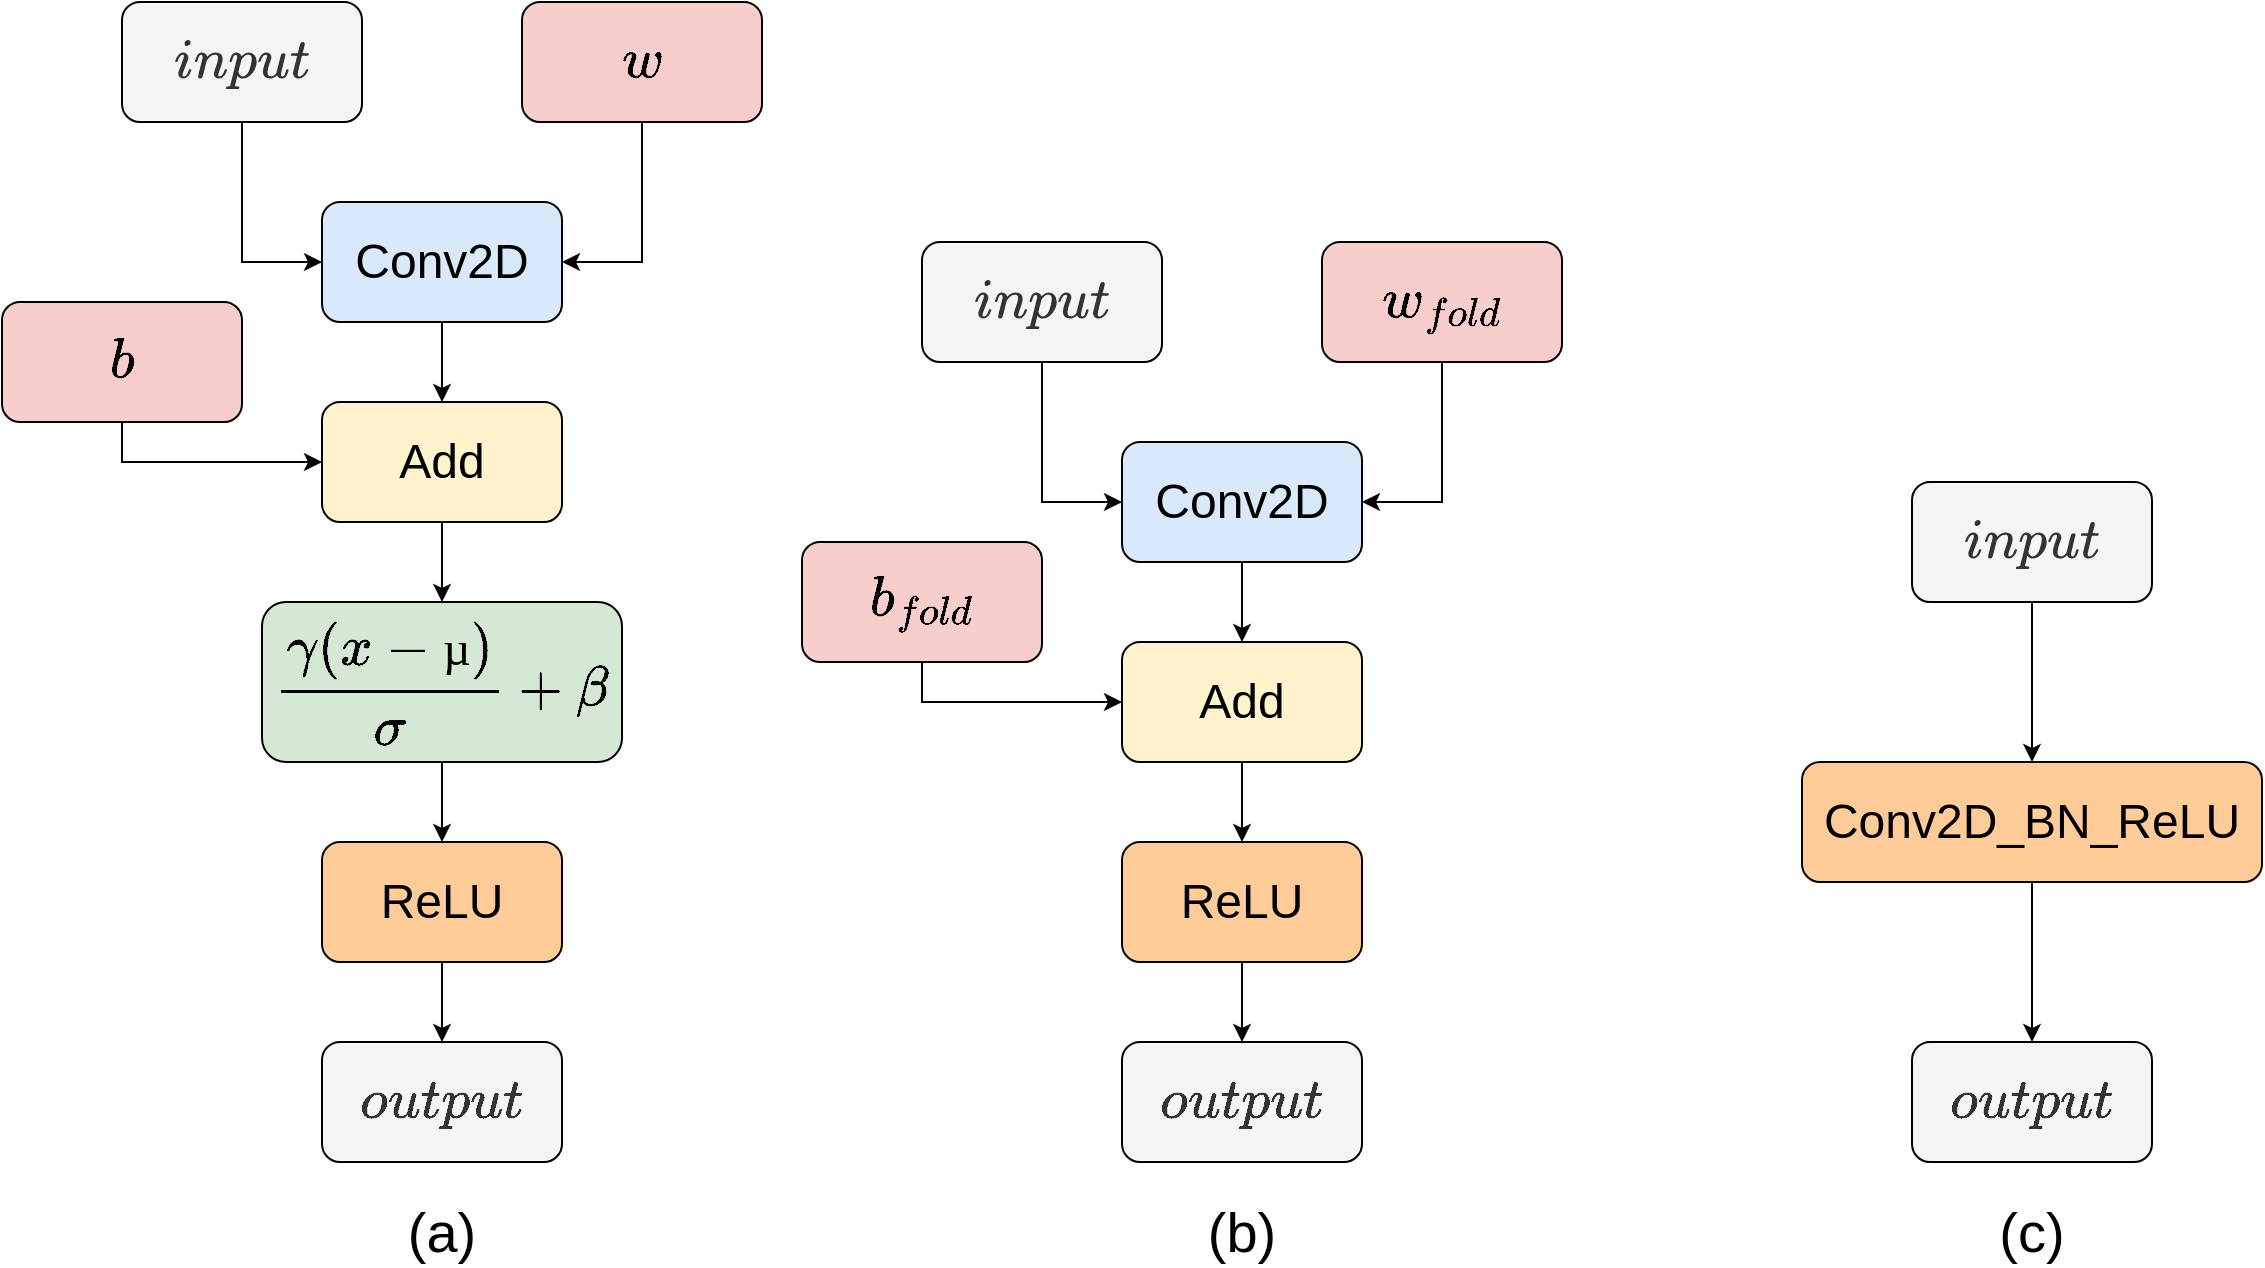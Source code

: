 <mxfile version="24.7.17">
  <diagram name="Page-1" id="C6ClIoymzsHJ_qzMigmv">
    <mxGraphModel dx="2029" dy="1131" grid="1" gridSize="10" guides="1" tooltips="1" connect="1" arrows="1" fold="1" page="1" pageScale="1" pageWidth="850" pageHeight="1100" math="1" shadow="0">
      <root>
        <mxCell id="0" />
        <mxCell id="1" parent="0" />
        <mxCell id="zUTuSRsWvm9CaBwQBfNX-7" style="edgeStyle=orthogonalEdgeStyle;rounded=0;orthogonalLoop=1;jettySize=auto;html=1;entryX=0.5;entryY=0;entryDx=0;entryDy=0;" parent="1" source="zUTuSRsWvm9CaBwQBfNX-1" target="zUTuSRsWvm9CaBwQBfNX-6" edge="1">
          <mxGeometry relative="1" as="geometry" />
        </mxCell>
        <mxCell id="zUTuSRsWvm9CaBwQBfNX-1" value="&lt;span style=&quot;font-size: 24px;&quot;&gt;Conv2D&lt;/span&gt;" style="rounded=1;whiteSpace=wrap;html=1;fillColor=#dae8fc;strokeColor=default;" parent="1" vertex="1">
          <mxGeometry x="240" y="200" width="120" height="60" as="geometry" />
        </mxCell>
        <mxCell id="zUTuSRsWvm9CaBwQBfNX-3" style="edgeStyle=orthogonalEdgeStyle;rounded=0;orthogonalLoop=1;jettySize=auto;html=1;entryX=0;entryY=0.5;entryDx=0;entryDy=0;" parent="1" source="zUTuSRsWvm9CaBwQBfNX-2" target="zUTuSRsWvm9CaBwQBfNX-1" edge="1">
          <mxGeometry relative="1" as="geometry" />
        </mxCell>
        <mxCell id="zUTuSRsWvm9CaBwQBfNX-2" value="&lt;font style=&quot;font-size: 24px;&quot;&gt;&lt;svg style=&quot;vertical-align: -0.439ex;&quot; xmlns:xlink=&quot;http://www.w3.org/1999/xlink&quot; viewBox=&quot;0 -661 2381 855&quot; role=&quot;img&quot; height=&quot;1.934ex&quot; width=&quot;5.387ex&quot; xmlns=&quot;http://www.w3.org/2000/svg&quot;&gt;&lt;defs&gt;&lt;path d=&quot;M184 600Q184 624 203 642T247 661Q265 661 277 649T290 619Q290 596 270 577T226 557Q211 557 198 567T184 600ZM21 287Q21 295 30 318T54 369T98 420T158 442Q197 442 223 419T250 357Q250 340 236 301T196 196T154 83Q149 61 149 51Q149 26 166 26Q175 26 185 29T208 43T235 78T260 137Q263 149 265 151T282 153Q302 153 302 143Q302 135 293 112T268 61T223 11T161 -11Q129 -11 102 10T74 74Q74 91 79 106T122 220Q160 321 166 341T173 380Q173 404 156 404H154Q124 404 99 371T61 287Q60 286 59 284T58 281T56 279T53 278T49 278T41 278H27Q21 284 21 287Z&quot; id=&quot;MJX-2-TEX-I-1D456&quot;&gt;&lt;/path&gt;&lt;path d=&quot;M21 287Q22 293 24 303T36 341T56 388T89 425T135 442Q171 442 195 424T225 390T231 369Q231 367 232 367L243 378Q304 442 382 442Q436 442 469 415T503 336T465 179T427 52Q427 26 444 26Q450 26 453 27Q482 32 505 65T540 145Q542 153 560 153Q580 153 580 145Q580 144 576 130Q568 101 554 73T508 17T439 -10Q392 -10 371 17T350 73Q350 92 386 193T423 345Q423 404 379 404H374Q288 404 229 303L222 291L189 157Q156 26 151 16Q138 -11 108 -11Q95 -11 87 -5T76 7T74 17Q74 30 112 180T152 343Q153 348 153 366Q153 405 129 405Q91 405 66 305Q60 285 60 284Q58 278 41 278H27Q21 284 21 287Z&quot; id=&quot;MJX-2-TEX-I-1D45B&quot;&gt;&lt;/path&gt;&lt;path d=&quot;M23 287Q24 290 25 295T30 317T40 348T55 381T75 411T101 433T134 442Q209 442 230 378L240 387Q302 442 358 442Q423 442 460 395T497 281Q497 173 421 82T249 -10Q227 -10 210 -4Q199 1 187 11T168 28L161 36Q160 35 139 -51T118 -138Q118 -144 126 -145T163 -148H188Q194 -155 194 -157T191 -175Q188 -187 185 -190T172 -194Q170 -194 161 -194T127 -193T65 -192Q-5 -192 -24 -194H-32Q-39 -187 -39 -183Q-37 -156 -26 -148H-6Q28 -147 33 -136Q36 -130 94 103T155 350Q156 355 156 364Q156 405 131 405Q109 405 94 377T71 316T59 280Q57 278 43 278H29Q23 284 23 287ZM178 102Q200 26 252 26Q282 26 310 49T356 107Q374 141 392 215T411 325V331Q411 405 350 405Q339 405 328 402T306 393T286 380T269 365T254 350T243 336T235 326L232 322Q232 321 229 308T218 264T204 212Q178 106 178 102Z&quot; id=&quot;MJX-2-TEX-I-1D45D&quot;&gt;&lt;/path&gt;&lt;path d=&quot;M21 287Q21 295 30 318T55 370T99 420T158 442Q204 442 227 417T250 358Q250 340 216 246T182 105Q182 62 196 45T238 27T291 44T328 78L339 95Q341 99 377 247Q407 367 413 387T427 416Q444 431 463 431Q480 431 488 421T496 402L420 84Q419 79 419 68Q419 43 426 35T447 26Q469 29 482 57T512 145Q514 153 532 153Q551 153 551 144Q550 139 549 130T540 98T523 55T498 17T462 -8Q454 -10 438 -10Q372 -10 347 46Q345 45 336 36T318 21T296 6T267 -6T233 -11Q189 -11 155 7Q103 38 103 113Q103 170 138 262T173 379Q173 380 173 381Q173 390 173 393T169 400T158 404H154Q131 404 112 385T82 344T65 302T57 280Q55 278 41 278H27Q21 284 21 287Z&quot; id=&quot;MJX-2-TEX-I-1D462&quot;&gt;&lt;/path&gt;&lt;path d=&quot;M26 385Q19 392 19 395Q19 399 22 411T27 425Q29 430 36 430T87 431H140L159 511Q162 522 166 540T173 566T179 586T187 603T197 615T211 624T229 626Q247 625 254 615T261 596Q261 589 252 549T232 470L222 433Q222 431 272 431H323Q330 424 330 420Q330 398 317 385H210L174 240Q135 80 135 68Q135 26 162 26Q197 26 230 60T283 144Q285 150 288 151T303 153H307Q322 153 322 145Q322 142 319 133Q314 117 301 95T267 48T216 6T155 -11Q125 -11 98 4T59 56Q57 64 57 83V101L92 241Q127 382 128 383Q128 385 77 385H26Z&quot; id=&quot;MJX-2-TEX-I-1D461&quot;&gt;&lt;/path&gt;&lt;/defs&gt;&lt;g transform=&quot;scale(1,-1)&quot; stroke-width=&quot;0&quot; fill=&quot;currentColor&quot; stroke=&quot;currentColor&quot;&gt;&lt;g data-mml-node=&quot;math&quot;&gt;&lt;g data-mml-node=&quot;mi&quot;&gt;&lt;use xlink:href=&quot;#MJX-2-TEX-I-1D456&quot; data-c=&quot;1D456&quot;&gt;&lt;/use&gt;&lt;/g&gt;&lt;g transform=&quot;translate(345,0)&quot; data-mml-node=&quot;mi&quot;&gt;&lt;use xlink:href=&quot;#MJX-2-TEX-I-1D45B&quot; data-c=&quot;1D45B&quot;&gt;&lt;/use&gt;&lt;/g&gt;&lt;g transform=&quot;translate(945,0)&quot; data-mml-node=&quot;mi&quot;&gt;&lt;use xlink:href=&quot;#MJX-2-TEX-I-1D45D&quot; data-c=&quot;1D45D&quot;&gt;&lt;/use&gt;&lt;/g&gt;&lt;g transform=&quot;translate(1448,0)&quot; data-mml-node=&quot;mi&quot;&gt;&lt;use xlink:href=&quot;#MJX-2-TEX-I-1D462&quot; data-c=&quot;1D462&quot;&gt;&lt;/use&gt;&lt;/g&gt;&lt;g transform=&quot;translate(2020,0)&quot; data-mml-node=&quot;mi&quot;&gt;&lt;use xlink:href=&quot;#MJX-2-TEX-I-1D461&quot; data-c=&quot;1D461&quot;&gt;&lt;/use&gt;&lt;/g&gt;&lt;/g&gt;&lt;/g&gt;&lt;/svg&gt;&lt;/font&gt;" style="rounded=1;whiteSpace=wrap;html=1;fillColor=#f5f5f5;fontColor=#333333;strokeColor=#000000;" parent="1" vertex="1">
          <mxGeometry x="140" y="100" width="120" height="60" as="geometry" />
        </mxCell>
        <mxCell id="zUTuSRsWvm9CaBwQBfNX-5" style="edgeStyle=orthogonalEdgeStyle;rounded=0;orthogonalLoop=1;jettySize=auto;html=1;entryX=1;entryY=0.5;entryDx=0;entryDy=0;" parent="1" source="zUTuSRsWvm9CaBwQBfNX-4" target="zUTuSRsWvm9CaBwQBfNX-1" edge="1">
          <mxGeometry relative="1" as="geometry" />
        </mxCell>
        <mxCell id="zUTuSRsWvm9CaBwQBfNX-4" value="&lt;font style=&quot;font-size: 24px;&quot;&gt;$$w$$&lt;/font&gt;" style="rounded=1;whiteSpace=wrap;html=1;fillColor=#f8cecc;strokeColor=#000000;" parent="1" vertex="1">
          <mxGeometry x="340" y="100" width="120" height="60" as="geometry" />
        </mxCell>
        <mxCell id="ydIf0Ypbo7RdRUqN858_-9" style="edgeStyle=orthogonalEdgeStyle;rounded=0;orthogonalLoop=1;jettySize=auto;html=1;entryX=0.5;entryY=0;entryDx=0;entryDy=0;" parent="1" source="zUTuSRsWvm9CaBwQBfNX-6" target="ydIf0Ypbo7RdRUqN858_-1" edge="1">
          <mxGeometry relative="1" as="geometry" />
        </mxCell>
        <mxCell id="zUTuSRsWvm9CaBwQBfNX-6" value="&lt;font style=&quot;font-size: 24px;&quot;&gt;Add&lt;/font&gt;" style="rounded=1;whiteSpace=wrap;html=1;fillColor=#fff2cc;strokeColor=default;" parent="1" vertex="1">
          <mxGeometry x="240" y="300" width="120" height="60" as="geometry" />
        </mxCell>
        <mxCell id="zUTuSRsWvm9CaBwQBfNX-9" style="edgeStyle=orthogonalEdgeStyle;rounded=0;orthogonalLoop=1;jettySize=auto;html=1;entryX=0;entryY=0.5;entryDx=0;entryDy=0;exitX=0.5;exitY=1;exitDx=0;exitDy=0;" parent="1" source="zUTuSRsWvm9CaBwQBfNX-8" target="zUTuSRsWvm9CaBwQBfNX-6" edge="1">
          <mxGeometry relative="1" as="geometry" />
        </mxCell>
        <mxCell id="zUTuSRsWvm9CaBwQBfNX-8" value="&lt;span style=&quot;font-size: 24px;&quot;&gt;$$b$$&lt;/span&gt;" style="rounded=1;whiteSpace=wrap;html=1;fillColor=#f8cecc;strokeColor=default;" parent="1" vertex="1">
          <mxGeometry x="80" y="250" width="120" height="60" as="geometry" />
        </mxCell>
        <mxCell id="zUTuSRsWvm9CaBwQBfNX-10" value="&lt;font style=&quot;font-size: 24px;&quot;&gt;$$output$$&lt;/font&gt;" style="rounded=1;whiteSpace=wrap;html=1;fillColor=#f5f5f5;fontColor=#333333;strokeColor=#000000;" parent="1" vertex="1">
          <mxGeometry x="240" y="620" width="120" height="60" as="geometry" />
        </mxCell>
        <mxCell id="CXD5p1UT6_eZwbfteVu4-1" style="edgeStyle=orthogonalEdgeStyle;rounded=0;orthogonalLoop=1;jettySize=auto;html=1;entryX=0.5;entryY=0;entryDx=0;entryDy=0;" parent="1" source="ydIf0Ypbo7RdRUqN858_-1" target="ydIf0Ypbo7RdRUqN858_-5" edge="1">
          <mxGeometry relative="1" as="geometry" />
        </mxCell>
        <mxCell id="ydIf0Ypbo7RdRUqN858_-1" value="&lt;font style=&quot;font-size: 24px;&quot;&gt;$$\frac{γ(x − µ)}{σ} + β&lt;br&gt;$$&lt;/font&gt;" style="rounded=1;whiteSpace=wrap;html=1;fillColor=#d5e8d4;strokeColor=default;" parent="1" vertex="1">
          <mxGeometry x="210" y="400" width="180" height="80" as="geometry" />
        </mxCell>
        <mxCell id="CXD5p1UT6_eZwbfteVu4-2" style="edgeStyle=orthogonalEdgeStyle;rounded=0;orthogonalLoop=1;jettySize=auto;html=1;exitX=0.5;exitY=1;exitDx=0;exitDy=0;entryX=0.5;entryY=0;entryDx=0;entryDy=0;" parent="1" source="ydIf0Ypbo7RdRUqN858_-5" target="zUTuSRsWvm9CaBwQBfNX-10" edge="1">
          <mxGeometry relative="1" as="geometry" />
        </mxCell>
        <mxCell id="ydIf0Ypbo7RdRUqN858_-5" value="&lt;font style=&quot;font-size: 24px;&quot;&gt;ReLU&lt;/font&gt;" style="rounded=1;whiteSpace=wrap;html=1;fillColor=#ffcc99;strokeColor=default;" parent="1" vertex="1">
          <mxGeometry x="240" y="520" width="120" height="60" as="geometry" />
        </mxCell>
        <mxCell id="CXD5p1UT6_eZwbfteVu4-4" style="edgeStyle=orthogonalEdgeStyle;rounded=0;orthogonalLoop=1;jettySize=auto;html=1;entryX=0.5;entryY=0;entryDx=0;entryDy=0;" parent="1" source="CXD5p1UT6_eZwbfteVu4-5" target="CXD5p1UT6_eZwbfteVu4-11" edge="1">
          <mxGeometry relative="1" as="geometry" />
        </mxCell>
        <mxCell id="CXD5p1UT6_eZwbfteVu4-5" value="&lt;span style=&quot;font-size: 24px;&quot;&gt;Conv2D&lt;/span&gt;" style="rounded=1;whiteSpace=wrap;html=1;fillColor=#dae8fc;strokeColor=default;" parent="1" vertex="1">
          <mxGeometry x="640" y="320" width="120" height="60" as="geometry" />
        </mxCell>
        <mxCell id="CXD5p1UT6_eZwbfteVu4-6" style="edgeStyle=orthogonalEdgeStyle;rounded=0;orthogonalLoop=1;jettySize=auto;html=1;entryX=0;entryY=0.5;entryDx=0;entryDy=0;" parent="1" source="CXD5p1UT6_eZwbfteVu4-7" target="CXD5p1UT6_eZwbfteVu4-5" edge="1">
          <mxGeometry relative="1" as="geometry" />
        </mxCell>
        <mxCell id="CXD5p1UT6_eZwbfteVu4-7" value="&lt;font style=&quot;font-size: 24px;&quot;&gt;&lt;svg style=&quot;vertical-align: -0.439ex;&quot; xmlns:xlink=&quot;http://www.w3.org/1999/xlink&quot; viewBox=&quot;0 -661 2381 855&quot; role=&quot;img&quot; height=&quot;1.934ex&quot; width=&quot;5.387ex&quot; xmlns=&quot;http://www.w3.org/2000/svg&quot;&gt;&lt;defs&gt;&lt;path d=&quot;M184 600Q184 624 203 642T247 661Q265 661 277 649T290 619Q290 596 270 577T226 557Q211 557 198 567T184 600ZM21 287Q21 295 30 318T54 369T98 420T158 442Q197 442 223 419T250 357Q250 340 236 301T196 196T154 83Q149 61 149 51Q149 26 166 26Q175 26 185 29T208 43T235 78T260 137Q263 149 265 151T282 153Q302 153 302 143Q302 135 293 112T268 61T223 11T161 -11Q129 -11 102 10T74 74Q74 91 79 106T122 220Q160 321 166 341T173 380Q173 404 156 404H154Q124 404 99 371T61 287Q60 286 59 284T58 281T56 279T53 278T49 278T41 278H27Q21 284 21 287Z&quot; id=&quot;MJX-2-TEX-I-1D456&quot;&gt;&lt;/path&gt;&lt;path d=&quot;M21 287Q22 293 24 303T36 341T56 388T89 425T135 442Q171 442 195 424T225 390T231 369Q231 367 232 367L243 378Q304 442 382 442Q436 442 469 415T503 336T465 179T427 52Q427 26 444 26Q450 26 453 27Q482 32 505 65T540 145Q542 153 560 153Q580 153 580 145Q580 144 576 130Q568 101 554 73T508 17T439 -10Q392 -10 371 17T350 73Q350 92 386 193T423 345Q423 404 379 404H374Q288 404 229 303L222 291L189 157Q156 26 151 16Q138 -11 108 -11Q95 -11 87 -5T76 7T74 17Q74 30 112 180T152 343Q153 348 153 366Q153 405 129 405Q91 405 66 305Q60 285 60 284Q58 278 41 278H27Q21 284 21 287Z&quot; id=&quot;MJX-2-TEX-I-1D45B&quot;&gt;&lt;/path&gt;&lt;path d=&quot;M23 287Q24 290 25 295T30 317T40 348T55 381T75 411T101 433T134 442Q209 442 230 378L240 387Q302 442 358 442Q423 442 460 395T497 281Q497 173 421 82T249 -10Q227 -10 210 -4Q199 1 187 11T168 28L161 36Q160 35 139 -51T118 -138Q118 -144 126 -145T163 -148H188Q194 -155 194 -157T191 -175Q188 -187 185 -190T172 -194Q170 -194 161 -194T127 -193T65 -192Q-5 -192 -24 -194H-32Q-39 -187 -39 -183Q-37 -156 -26 -148H-6Q28 -147 33 -136Q36 -130 94 103T155 350Q156 355 156 364Q156 405 131 405Q109 405 94 377T71 316T59 280Q57 278 43 278H29Q23 284 23 287ZM178 102Q200 26 252 26Q282 26 310 49T356 107Q374 141 392 215T411 325V331Q411 405 350 405Q339 405 328 402T306 393T286 380T269 365T254 350T243 336T235 326L232 322Q232 321 229 308T218 264T204 212Q178 106 178 102Z&quot; id=&quot;MJX-2-TEX-I-1D45D&quot;&gt;&lt;/path&gt;&lt;path d=&quot;M21 287Q21 295 30 318T55 370T99 420T158 442Q204 442 227 417T250 358Q250 340 216 246T182 105Q182 62 196 45T238 27T291 44T328 78L339 95Q341 99 377 247Q407 367 413 387T427 416Q444 431 463 431Q480 431 488 421T496 402L420 84Q419 79 419 68Q419 43 426 35T447 26Q469 29 482 57T512 145Q514 153 532 153Q551 153 551 144Q550 139 549 130T540 98T523 55T498 17T462 -8Q454 -10 438 -10Q372 -10 347 46Q345 45 336 36T318 21T296 6T267 -6T233 -11Q189 -11 155 7Q103 38 103 113Q103 170 138 262T173 379Q173 380 173 381Q173 390 173 393T169 400T158 404H154Q131 404 112 385T82 344T65 302T57 280Q55 278 41 278H27Q21 284 21 287Z&quot; id=&quot;MJX-2-TEX-I-1D462&quot;&gt;&lt;/path&gt;&lt;path d=&quot;M26 385Q19 392 19 395Q19 399 22 411T27 425Q29 430 36 430T87 431H140L159 511Q162 522 166 540T173 566T179 586T187 603T197 615T211 624T229 626Q247 625 254 615T261 596Q261 589 252 549T232 470L222 433Q222 431 272 431H323Q330 424 330 420Q330 398 317 385H210L174 240Q135 80 135 68Q135 26 162 26Q197 26 230 60T283 144Q285 150 288 151T303 153H307Q322 153 322 145Q322 142 319 133Q314 117 301 95T267 48T216 6T155 -11Q125 -11 98 4T59 56Q57 64 57 83V101L92 241Q127 382 128 383Q128 385 77 385H26Z&quot; id=&quot;MJX-2-TEX-I-1D461&quot;&gt;&lt;/path&gt;&lt;/defs&gt;&lt;g transform=&quot;scale(1,-1)&quot; stroke-width=&quot;0&quot; fill=&quot;currentColor&quot; stroke=&quot;currentColor&quot;&gt;&lt;g data-mml-node=&quot;math&quot;&gt;&lt;g data-mml-node=&quot;mi&quot;&gt;&lt;use xlink:href=&quot;#MJX-2-TEX-I-1D456&quot; data-c=&quot;1D456&quot;&gt;&lt;/use&gt;&lt;/g&gt;&lt;g transform=&quot;translate(345,0)&quot; data-mml-node=&quot;mi&quot;&gt;&lt;use xlink:href=&quot;#MJX-2-TEX-I-1D45B&quot; data-c=&quot;1D45B&quot;&gt;&lt;/use&gt;&lt;/g&gt;&lt;g transform=&quot;translate(945,0)&quot; data-mml-node=&quot;mi&quot;&gt;&lt;use xlink:href=&quot;#MJX-2-TEX-I-1D45D&quot; data-c=&quot;1D45D&quot;&gt;&lt;/use&gt;&lt;/g&gt;&lt;g transform=&quot;translate(1448,0)&quot; data-mml-node=&quot;mi&quot;&gt;&lt;use xlink:href=&quot;#MJX-2-TEX-I-1D462&quot; data-c=&quot;1D462&quot;&gt;&lt;/use&gt;&lt;/g&gt;&lt;g transform=&quot;translate(2020,0)&quot; data-mml-node=&quot;mi&quot;&gt;&lt;use xlink:href=&quot;#MJX-2-TEX-I-1D461&quot; data-c=&quot;1D461&quot;&gt;&lt;/use&gt;&lt;/g&gt;&lt;/g&gt;&lt;/g&gt;&lt;/svg&gt;&lt;/font&gt;" style="rounded=1;whiteSpace=wrap;html=1;fillColor=#f5f5f5;fontColor=#333333;strokeColor=#000000;" parent="1" vertex="1">
          <mxGeometry x="540" y="220" width="120" height="60" as="geometry" />
        </mxCell>
        <mxCell id="CXD5p1UT6_eZwbfteVu4-8" style="edgeStyle=orthogonalEdgeStyle;rounded=0;orthogonalLoop=1;jettySize=auto;html=1;entryX=1;entryY=0.5;entryDx=0;entryDy=0;" parent="1" source="CXD5p1UT6_eZwbfteVu4-9" target="CXD5p1UT6_eZwbfteVu4-5" edge="1">
          <mxGeometry relative="1" as="geometry" />
        </mxCell>
        <mxCell id="CXD5p1UT6_eZwbfteVu4-9" value="&lt;span style=&quot;font-size: 24px;&quot;&gt;$$w_{fold}$$&lt;/span&gt;" style="rounded=1;whiteSpace=wrap;html=1;fillColor=#f8cecc;strokeColor=#000000;" parent="1" vertex="1">
          <mxGeometry x="740" y="220" width="120" height="60" as="geometry" />
        </mxCell>
        <mxCell id="CXD5p1UT6_eZwbfteVu4-19" style="edgeStyle=orthogonalEdgeStyle;rounded=0;orthogonalLoop=1;jettySize=auto;html=1;entryX=0.5;entryY=0;entryDx=0;entryDy=0;" parent="1" source="CXD5p1UT6_eZwbfteVu4-11" target="CXD5p1UT6_eZwbfteVu4-18" edge="1">
          <mxGeometry relative="1" as="geometry" />
        </mxCell>
        <mxCell id="CXD5p1UT6_eZwbfteVu4-11" value="&lt;font style=&quot;font-size: 24px;&quot;&gt;Add&lt;/font&gt;" style="rounded=1;whiteSpace=wrap;html=1;fillColor=#fff2cc;strokeColor=default;" parent="1" vertex="1">
          <mxGeometry x="640" y="420" width="120" height="60" as="geometry" />
        </mxCell>
        <mxCell id="CXD5p1UT6_eZwbfteVu4-12" style="edgeStyle=orthogonalEdgeStyle;rounded=0;orthogonalLoop=1;jettySize=auto;html=1;entryX=0;entryY=0.5;entryDx=0;entryDy=0;exitX=0.5;exitY=1;exitDx=0;exitDy=0;" parent="1" source="CXD5p1UT6_eZwbfteVu4-13" target="CXD5p1UT6_eZwbfteVu4-11" edge="1">
          <mxGeometry relative="1" as="geometry" />
        </mxCell>
        <mxCell id="CXD5p1UT6_eZwbfteVu4-13" value="&lt;font style=&quot;font-size: 24px;&quot;&gt;$$b_{fold}$$&lt;/font&gt;" style="rounded=1;whiteSpace=wrap;html=1;fillColor=#f8cecc;strokeColor=default;" parent="1" vertex="1">
          <mxGeometry x="480" y="370" width="120" height="60" as="geometry" />
        </mxCell>
        <mxCell id="CXD5p1UT6_eZwbfteVu4-14" value="&lt;font style=&quot;font-size: 24px;&quot;&gt;$$output$$&lt;/font&gt;" style="rounded=1;whiteSpace=wrap;html=1;fillColor=#f5f5f5;fontColor=#333333;strokeColor=#000000;" parent="1" vertex="1">
          <mxGeometry x="640" y="620" width="120" height="60" as="geometry" />
        </mxCell>
        <mxCell id="CXD5p1UT6_eZwbfteVu4-17" style="edgeStyle=orthogonalEdgeStyle;rounded=0;orthogonalLoop=1;jettySize=auto;html=1;exitX=0.5;exitY=1;exitDx=0;exitDy=0;entryX=0.5;entryY=0;entryDx=0;entryDy=0;" parent="1" source="CXD5p1UT6_eZwbfteVu4-18" target="CXD5p1UT6_eZwbfteVu4-14" edge="1">
          <mxGeometry relative="1" as="geometry" />
        </mxCell>
        <mxCell id="CXD5p1UT6_eZwbfteVu4-18" value="&lt;font style=&quot;font-size: 24px;&quot;&gt;ReLU&lt;/font&gt;" style="rounded=1;whiteSpace=wrap;html=1;fillColor=#ffcc99;strokeColor=default;" parent="1" vertex="1">
          <mxGeometry x="640" y="520" width="120" height="60" as="geometry" />
        </mxCell>
        <mxCell id="CXD5p1UT6_eZwbfteVu4-33" style="edgeStyle=orthogonalEdgeStyle;rounded=0;orthogonalLoop=1;jettySize=auto;html=1;entryX=0.5;entryY=0;entryDx=0;entryDy=0;" parent="1" source="CXD5p1UT6_eZwbfteVu4-23" target="CXD5p1UT6_eZwbfteVu4-32" edge="1">
          <mxGeometry relative="1" as="geometry" />
        </mxCell>
        <mxCell id="CXD5p1UT6_eZwbfteVu4-23" value="&lt;font style=&quot;font-size: 24px;&quot;&gt;&lt;svg style=&quot;vertical-align: -0.439ex;&quot; xmlns:xlink=&quot;http://www.w3.org/1999/xlink&quot; viewBox=&quot;0 -661 2381 855&quot; role=&quot;img&quot; height=&quot;1.934ex&quot; width=&quot;5.387ex&quot; xmlns=&quot;http://www.w3.org/2000/svg&quot;&gt;&lt;defs&gt;&lt;path d=&quot;M184 600Q184 624 203 642T247 661Q265 661 277 649T290 619Q290 596 270 577T226 557Q211 557 198 567T184 600ZM21 287Q21 295 30 318T54 369T98 420T158 442Q197 442 223 419T250 357Q250 340 236 301T196 196T154 83Q149 61 149 51Q149 26 166 26Q175 26 185 29T208 43T235 78T260 137Q263 149 265 151T282 153Q302 153 302 143Q302 135 293 112T268 61T223 11T161 -11Q129 -11 102 10T74 74Q74 91 79 106T122 220Q160 321 166 341T173 380Q173 404 156 404H154Q124 404 99 371T61 287Q60 286 59 284T58 281T56 279T53 278T49 278T41 278H27Q21 284 21 287Z&quot; id=&quot;MJX-2-TEX-I-1D456&quot;&gt;&lt;/path&gt;&lt;path d=&quot;M21 287Q22 293 24 303T36 341T56 388T89 425T135 442Q171 442 195 424T225 390T231 369Q231 367 232 367L243 378Q304 442 382 442Q436 442 469 415T503 336T465 179T427 52Q427 26 444 26Q450 26 453 27Q482 32 505 65T540 145Q542 153 560 153Q580 153 580 145Q580 144 576 130Q568 101 554 73T508 17T439 -10Q392 -10 371 17T350 73Q350 92 386 193T423 345Q423 404 379 404H374Q288 404 229 303L222 291L189 157Q156 26 151 16Q138 -11 108 -11Q95 -11 87 -5T76 7T74 17Q74 30 112 180T152 343Q153 348 153 366Q153 405 129 405Q91 405 66 305Q60 285 60 284Q58 278 41 278H27Q21 284 21 287Z&quot; id=&quot;MJX-2-TEX-I-1D45B&quot;&gt;&lt;/path&gt;&lt;path d=&quot;M23 287Q24 290 25 295T30 317T40 348T55 381T75 411T101 433T134 442Q209 442 230 378L240 387Q302 442 358 442Q423 442 460 395T497 281Q497 173 421 82T249 -10Q227 -10 210 -4Q199 1 187 11T168 28L161 36Q160 35 139 -51T118 -138Q118 -144 126 -145T163 -148H188Q194 -155 194 -157T191 -175Q188 -187 185 -190T172 -194Q170 -194 161 -194T127 -193T65 -192Q-5 -192 -24 -194H-32Q-39 -187 -39 -183Q-37 -156 -26 -148H-6Q28 -147 33 -136Q36 -130 94 103T155 350Q156 355 156 364Q156 405 131 405Q109 405 94 377T71 316T59 280Q57 278 43 278H29Q23 284 23 287ZM178 102Q200 26 252 26Q282 26 310 49T356 107Q374 141 392 215T411 325V331Q411 405 350 405Q339 405 328 402T306 393T286 380T269 365T254 350T243 336T235 326L232 322Q232 321 229 308T218 264T204 212Q178 106 178 102Z&quot; id=&quot;MJX-2-TEX-I-1D45D&quot;&gt;&lt;/path&gt;&lt;path d=&quot;M21 287Q21 295 30 318T55 370T99 420T158 442Q204 442 227 417T250 358Q250 340 216 246T182 105Q182 62 196 45T238 27T291 44T328 78L339 95Q341 99 377 247Q407 367 413 387T427 416Q444 431 463 431Q480 431 488 421T496 402L420 84Q419 79 419 68Q419 43 426 35T447 26Q469 29 482 57T512 145Q514 153 532 153Q551 153 551 144Q550 139 549 130T540 98T523 55T498 17T462 -8Q454 -10 438 -10Q372 -10 347 46Q345 45 336 36T318 21T296 6T267 -6T233 -11Q189 -11 155 7Q103 38 103 113Q103 170 138 262T173 379Q173 380 173 381Q173 390 173 393T169 400T158 404H154Q131 404 112 385T82 344T65 302T57 280Q55 278 41 278H27Q21 284 21 287Z&quot; id=&quot;MJX-2-TEX-I-1D462&quot;&gt;&lt;/path&gt;&lt;path d=&quot;M26 385Q19 392 19 395Q19 399 22 411T27 425Q29 430 36 430T87 431H140L159 511Q162 522 166 540T173 566T179 586T187 603T197 615T211 624T229 626Q247 625 254 615T261 596Q261 589 252 549T232 470L222 433Q222 431 272 431H323Q330 424 330 420Q330 398 317 385H210L174 240Q135 80 135 68Q135 26 162 26Q197 26 230 60T283 144Q285 150 288 151T303 153H307Q322 153 322 145Q322 142 319 133Q314 117 301 95T267 48T216 6T155 -11Q125 -11 98 4T59 56Q57 64 57 83V101L92 241Q127 382 128 383Q128 385 77 385H26Z&quot; id=&quot;MJX-2-TEX-I-1D461&quot;&gt;&lt;/path&gt;&lt;/defs&gt;&lt;g transform=&quot;scale(1,-1)&quot; stroke-width=&quot;0&quot; fill=&quot;currentColor&quot; stroke=&quot;currentColor&quot;&gt;&lt;g data-mml-node=&quot;math&quot;&gt;&lt;g data-mml-node=&quot;mi&quot;&gt;&lt;use xlink:href=&quot;#MJX-2-TEX-I-1D456&quot; data-c=&quot;1D456&quot;&gt;&lt;/use&gt;&lt;/g&gt;&lt;g transform=&quot;translate(345,0)&quot; data-mml-node=&quot;mi&quot;&gt;&lt;use xlink:href=&quot;#MJX-2-TEX-I-1D45B&quot; data-c=&quot;1D45B&quot;&gt;&lt;/use&gt;&lt;/g&gt;&lt;g transform=&quot;translate(945,0)&quot; data-mml-node=&quot;mi&quot;&gt;&lt;use xlink:href=&quot;#MJX-2-TEX-I-1D45D&quot; data-c=&quot;1D45D&quot;&gt;&lt;/use&gt;&lt;/g&gt;&lt;g transform=&quot;translate(1448,0)&quot; data-mml-node=&quot;mi&quot;&gt;&lt;use xlink:href=&quot;#MJX-2-TEX-I-1D462&quot; data-c=&quot;1D462&quot;&gt;&lt;/use&gt;&lt;/g&gt;&lt;g transform=&quot;translate(2020,0)&quot; data-mml-node=&quot;mi&quot;&gt;&lt;use xlink:href=&quot;#MJX-2-TEX-I-1D461&quot; data-c=&quot;1D461&quot;&gt;&lt;/use&gt;&lt;/g&gt;&lt;/g&gt;&lt;/g&gt;&lt;/svg&gt;&lt;/font&gt;" style="rounded=1;whiteSpace=wrap;html=1;fillColor=#f5f5f5;fontColor=#333333;strokeColor=#000000;" parent="1" vertex="1">
          <mxGeometry x="1035" y="340" width="120" height="60" as="geometry" />
        </mxCell>
        <mxCell id="CXD5p1UT6_eZwbfteVu4-30" value="&lt;font style=&quot;font-size: 24px;&quot;&gt;$$output$$&lt;/font&gt;" style="rounded=1;whiteSpace=wrap;html=1;fillColor=#f5f5f5;fontColor=#333333;strokeColor=#000000;" parent="1" vertex="1">
          <mxGeometry x="1035" y="620" width="120" height="60" as="geometry" />
        </mxCell>
        <mxCell id="CXD5p1UT6_eZwbfteVu4-31" style="edgeStyle=orthogonalEdgeStyle;rounded=0;orthogonalLoop=1;jettySize=auto;html=1;exitX=0.5;exitY=1;exitDx=0;exitDy=0;entryX=0.5;entryY=0;entryDx=0;entryDy=0;" parent="1" source="CXD5p1UT6_eZwbfteVu4-32" target="CXD5p1UT6_eZwbfteVu4-30" edge="1">
          <mxGeometry relative="1" as="geometry" />
        </mxCell>
        <mxCell id="CXD5p1UT6_eZwbfteVu4-32" value="&lt;font style=&quot;font-size: 24px;&quot;&gt;Conv2D_BN_ReLU&lt;/font&gt;" style="rounded=1;whiteSpace=wrap;html=1;fillColor=#ffcc99;strokeColor=default;" parent="1" vertex="1">
          <mxGeometry x="980" y="480" width="230" height="60" as="geometry" />
        </mxCell>
        <mxCell id="6xu8yFexrITgtMJs9XBN-1" value="&lt;font style=&quot;font-size: 28px;&quot;&gt;(a)&lt;/font&gt;" style="text;html=1;align=center;verticalAlign=middle;whiteSpace=wrap;rounded=0;" vertex="1" parent="1">
          <mxGeometry x="270" y="700" width="60" height="30" as="geometry" />
        </mxCell>
        <mxCell id="6xu8yFexrITgtMJs9XBN-2" value="&lt;font style=&quot;font-size: 28px;&quot;&gt;(b)&lt;/font&gt;" style="text;html=1;align=center;verticalAlign=middle;whiteSpace=wrap;rounded=0;" vertex="1" parent="1">
          <mxGeometry x="670" y="700" width="60" height="30" as="geometry" />
        </mxCell>
        <mxCell id="6xu8yFexrITgtMJs9XBN-3" value="&lt;font style=&quot;font-size: 28px;&quot;&gt;(c)&lt;/font&gt;" style="text;html=1;align=center;verticalAlign=middle;whiteSpace=wrap;rounded=0;" vertex="1" parent="1">
          <mxGeometry x="1065" y="700" width="60" height="30" as="geometry" />
        </mxCell>
      </root>
    </mxGraphModel>
  </diagram>
</mxfile>
